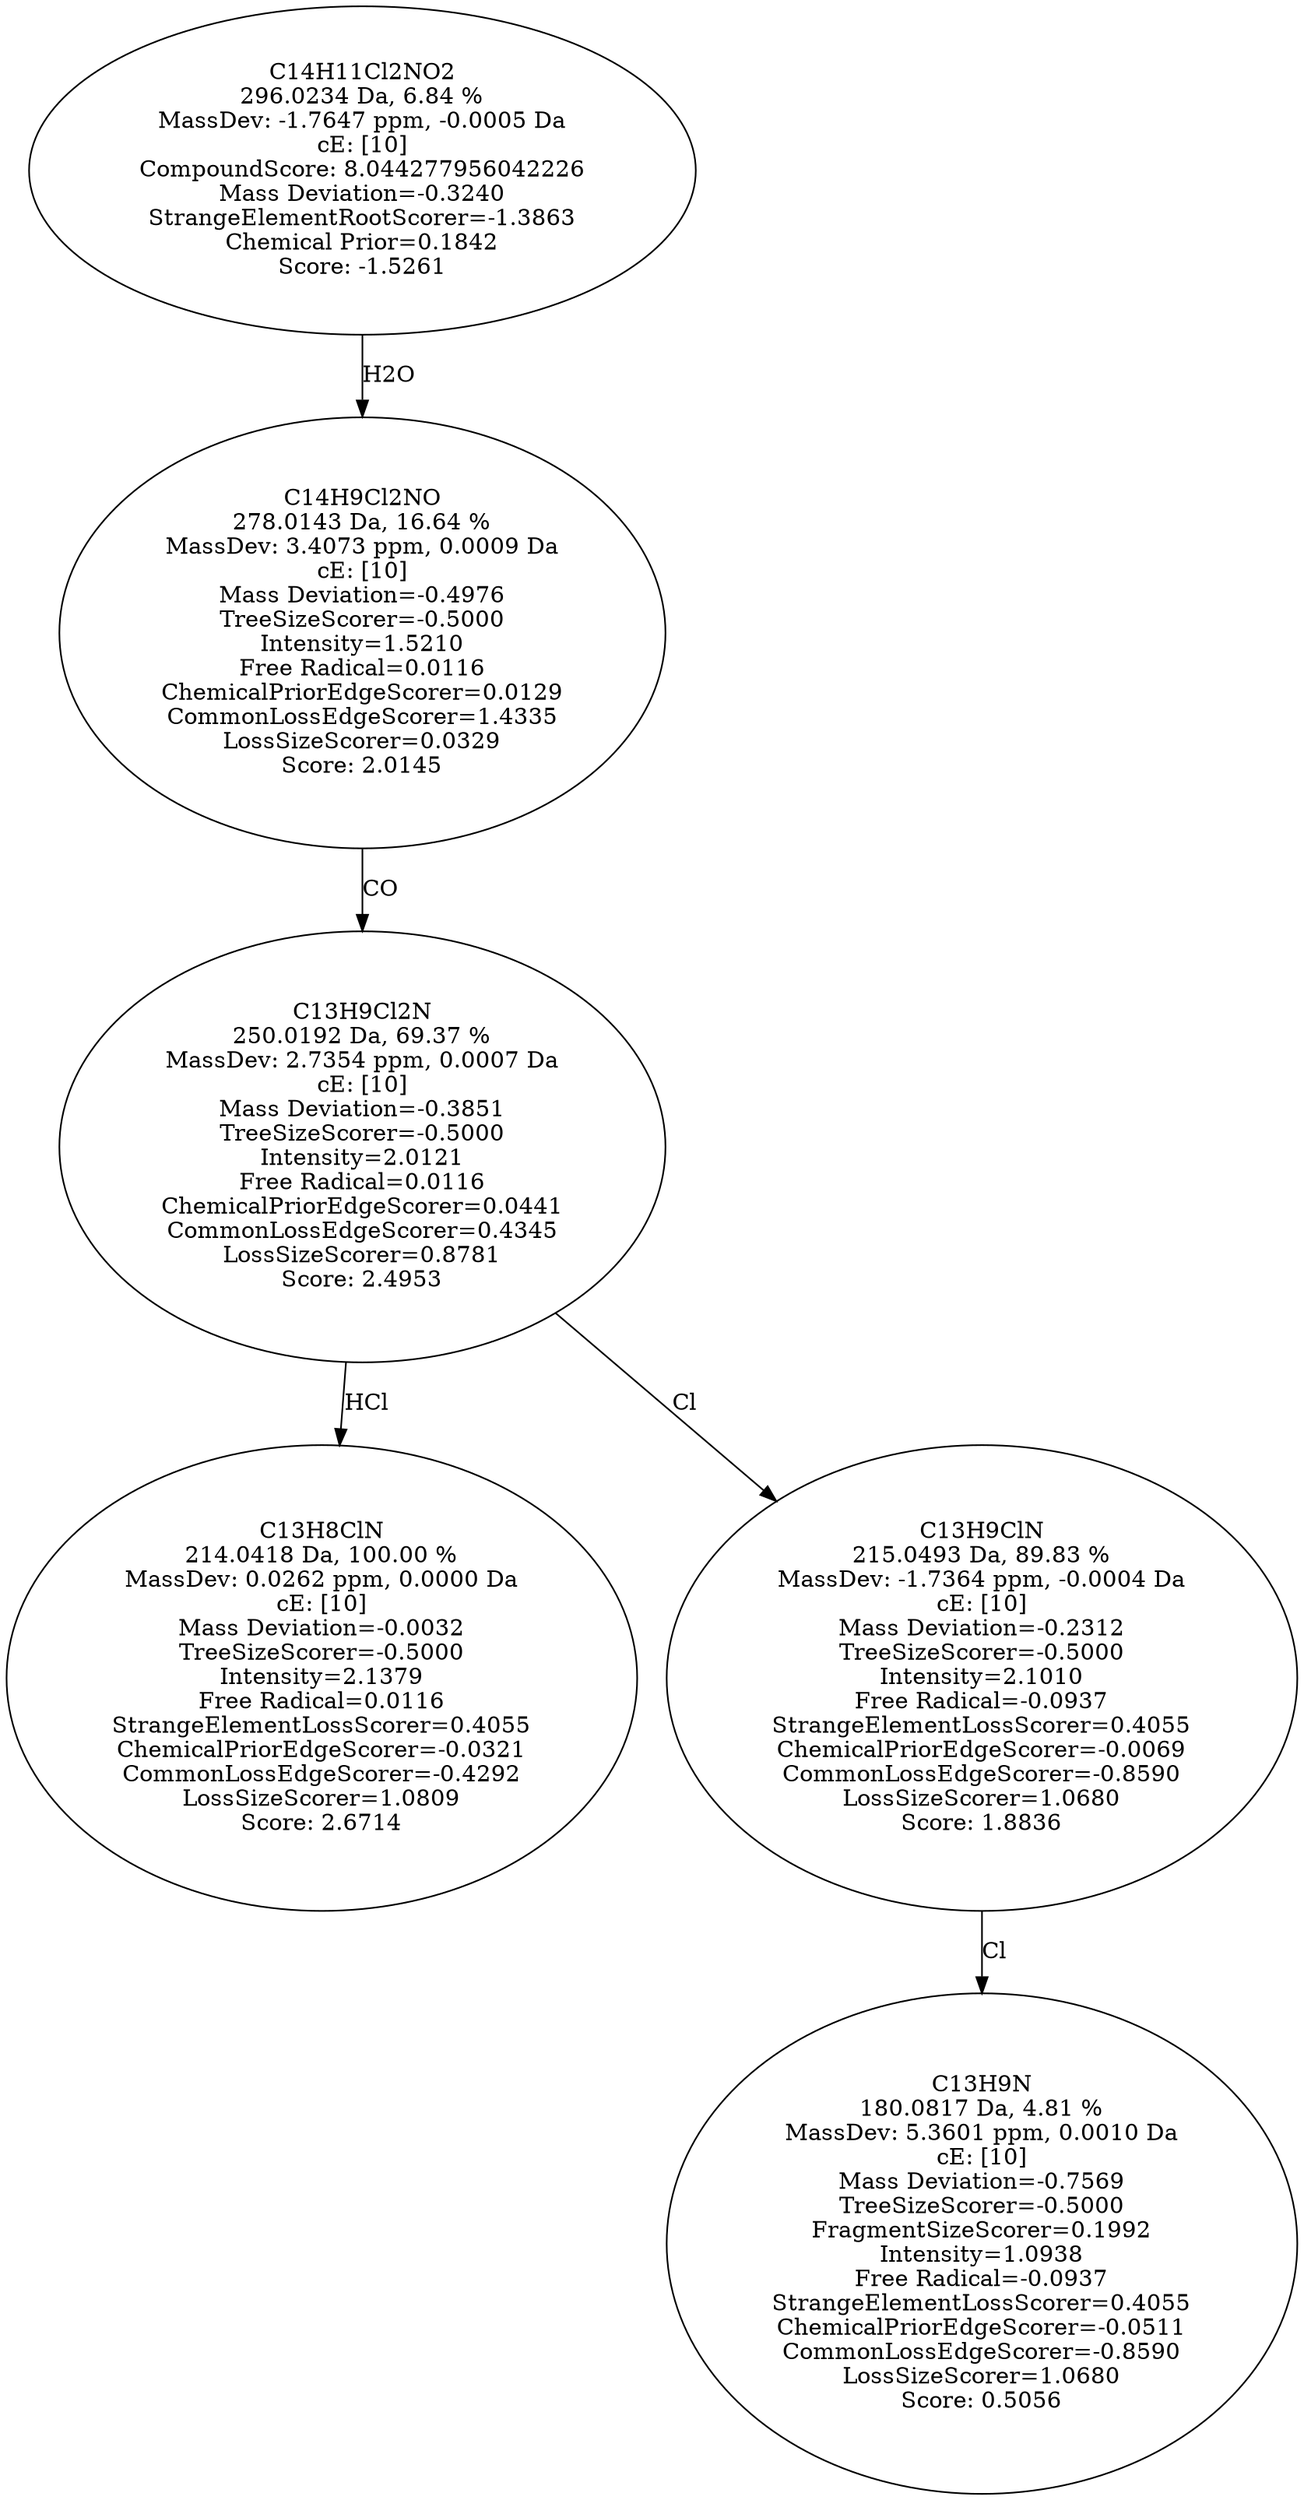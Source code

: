 strict digraph {
v1 [label="C13H8ClN\n214.0418 Da, 100.00 %\nMassDev: 0.0262 ppm, 0.0000 Da\ncE: [10]\nMass Deviation=-0.0032\nTreeSizeScorer=-0.5000\nIntensity=2.1379\nFree Radical=0.0116\nStrangeElementLossScorer=0.4055\nChemicalPriorEdgeScorer=-0.0321\nCommonLossEdgeScorer=-0.4292\nLossSizeScorer=1.0809\nScore: 2.6714"];
v2 [label="C13H9N\n180.0817 Da, 4.81 %\nMassDev: 5.3601 ppm, 0.0010 Da\ncE: [10]\nMass Deviation=-0.7569\nTreeSizeScorer=-0.5000\nFragmentSizeScorer=0.1992\nIntensity=1.0938\nFree Radical=-0.0937\nStrangeElementLossScorer=0.4055\nChemicalPriorEdgeScorer=-0.0511\nCommonLossEdgeScorer=-0.8590\nLossSizeScorer=1.0680\nScore: 0.5056"];
v3 [label="C13H9ClN\n215.0493 Da, 89.83 %\nMassDev: -1.7364 ppm, -0.0004 Da\ncE: [10]\nMass Deviation=-0.2312\nTreeSizeScorer=-0.5000\nIntensity=2.1010\nFree Radical=-0.0937\nStrangeElementLossScorer=0.4055\nChemicalPriorEdgeScorer=-0.0069\nCommonLossEdgeScorer=-0.8590\nLossSizeScorer=1.0680\nScore: 1.8836"];
v4 [label="C13H9Cl2N\n250.0192 Da, 69.37 %\nMassDev: 2.7354 ppm, 0.0007 Da\ncE: [10]\nMass Deviation=-0.3851\nTreeSizeScorer=-0.5000\nIntensity=2.0121\nFree Radical=0.0116\nChemicalPriorEdgeScorer=0.0441\nCommonLossEdgeScorer=0.4345\nLossSizeScorer=0.8781\nScore: 2.4953"];
v5 [label="C14H9Cl2NO\n278.0143 Da, 16.64 %\nMassDev: 3.4073 ppm, 0.0009 Da\ncE: [10]\nMass Deviation=-0.4976\nTreeSizeScorer=-0.5000\nIntensity=1.5210\nFree Radical=0.0116\nChemicalPriorEdgeScorer=0.0129\nCommonLossEdgeScorer=1.4335\nLossSizeScorer=0.0329\nScore: 2.0145"];
v6 [label="C14H11Cl2NO2\n296.0234 Da, 6.84 %\nMassDev: -1.7647 ppm, -0.0005 Da\ncE: [10]\nCompoundScore: 8.044277956042226\nMass Deviation=-0.3240\nStrangeElementRootScorer=-1.3863\nChemical Prior=0.1842\nScore: -1.5261"];
v4 -> v1 [label="HCl"];
v3 -> v2 [label="Cl"];
v4 -> v3 [label="Cl"];
v5 -> v4 [label="CO"];
v6 -> v5 [label="H2O"];
}